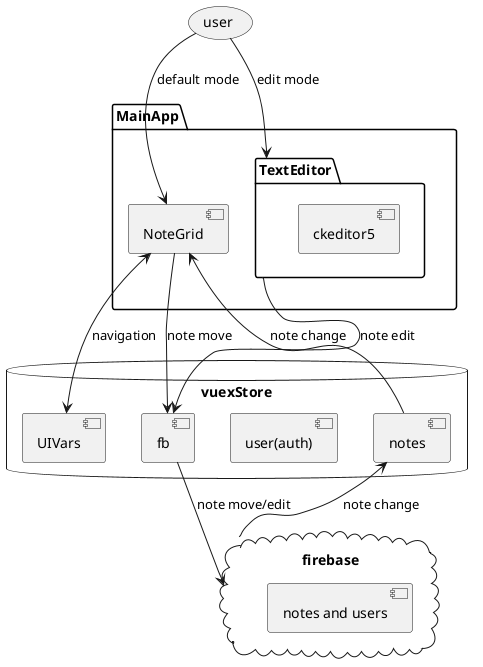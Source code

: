 @startuml
(user)

package "MainApp"{
  [NoteGrid]
  package "TextEditor" {
    [ckeditor5]
  }
}

database "vuexStore"{
  [UIVars]
  [user(auth)]
  [fb]
  [notes]
}

cloud "firebase"{
  [notes and users]
}


'outbound
user --> NoteGrid : default mode
NoteGrid --> fb : note move
NoteGrid <--> UIVars : navigation
user --> TextEditor : edit mode
TextEditor --> fb : note edit
fb --> firebase : note move/edit

'inbound
firebase --> notes : note change
notes --> NoteGrid : note change
@enduml
